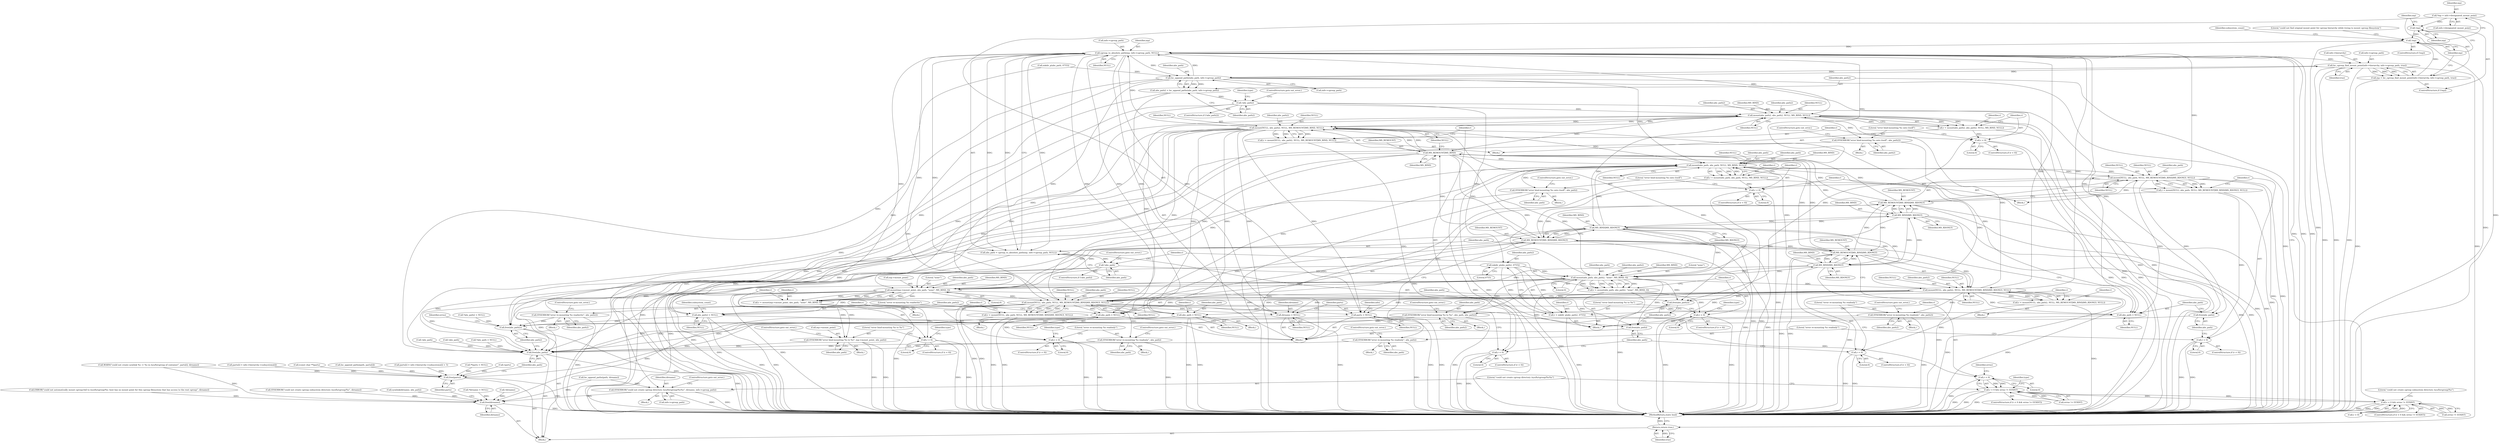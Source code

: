 digraph "0_lxc_592fd47a6245508b79fe6ac819fe6d3b2c1289be@pointer" {
"1000250" [label="(Call,*mp = info->designated_mount_point)"];
"1000256" [label="(Call,!mp)"];
"1000269" [label="(Call,!mp)"];
"1000590" [label="(Call,cgroup_to_absolute_path(mp, info->cgroup_path, NULL))"];
"1000260" [label="(Call,lxc_cgroup_find_mount_point(info->hierarchy, info->cgroup_path, true))"];
"1000258" [label="(Call,mp = lxc_cgroup_find_mount_point(info->hierarchy, info->cgroup_path, true))"];
"1000385" [label="(Call,lxc_append_paths(abs_path, info->cgroup_path))"];
"1000383" [label="(Call,abs_path2 = lxc_append_paths(abs_path, info->cgroup_path))"];
"1000391" [label="(Call,!abs_path2)"];
"1000479" [label="(Call,mount(abs_path2, abs_path2, NULL, MS_BIND, NULL))"];
"1000477" [label="(Call,r = mount(abs_path2, abs_path2, NULL, MS_BIND, NULL))"];
"1000486" [label="(Call,r < 0)"];
"1000490" [label="(Call,SYSERROR(\"error bind-mounting %s onto itself\", abs_path2))"];
"1000726" [label="(Call,free(abs_path2))"];
"1000496" [label="(Call,mount(NULL, abs_path2, NULL, MS_REMOUNT|MS_BIND, NULL))"];
"1000453" [label="(Call,mount(NULL, abs_path, NULL, MS_REMOUNT|MS_BIND|MS_RDONLY, NULL))"];
"1000451" [label="(Call,r = mount(NULL, abs_path, NULL, MS_REMOUNT|MS_BIND|MS_RDONLY, NULL))"];
"1000464" [label="(Call,r < 0)"];
"1000468" [label="(Call,SYSERROR(\"error re-mounting %s readonly\", abs_path))"];
"1000724" [label="(Call,free(abs_path))"];
"1000547" [label="(Call,mount(abs_path, abs_path, NULL, MS_BIND, NULL))"];
"1000545" [label="(Call,r = mount(abs_path, abs_path, NULL, MS_BIND, NULL))"];
"1000554" [label="(Call,r < 0)"];
"1000558" [label="(Call,SYSERROR(\"error bind-mounting %s onto itself\", abs_path))"];
"1000564" [label="(Call,mount(NULL, abs_path, NULL, MS_REMOUNT|MS_BIND|MS_RDONLY, NULL))"];
"1000562" [label="(Call,r = mount(NULL, abs_path, NULL, MS_REMOUNT|MS_BIND|MS_RDONLY, NULL))"];
"1000575" [label="(Call,r < 0)"];
"1000579" [label="(Call,SYSERROR(\"error re-mounting %s readonly\", abs_path))"];
"1000583" [label="(Call,free(abs_path))"];
"1000585" [label="(Call,abs_path = NULL)"];
"1000570" [label="(Call,MS_BIND|MS_RDONLY)"];
"1000459" [label="(Call,MS_BIND|MS_RDONLY)"];
"1000422" [label="(Call,mount(mp->mount_point, abs_path, \"none\", MS_BIND, 0))"];
"1000420" [label="(Call,r = mount(mp->mount_point, abs_path, \"none\", MS_BIND, 0))"];
"1000431" [label="(Call,r < 0)"];
"1000435" [label="(Call,SYSERROR(\"error bind-mounting %s to %s\", mp->mount_point, abs_path))"];
"1000602" [label="(Call,mount(abs_path, abs_path2, \"none\", MS_BIND, 0))"];
"1000600" [label="(Call,r = mount(abs_path, abs_path2, \"none\", MS_BIND, 0))"];
"1000609" [label="(Call,r < 0)"];
"1000613" [label="(Call,SYSERROR(\"error bind-mounting %s to %s\", abs_path, abs_path2))"];
"1000625" [label="(Call,mount(NULL, abs_path2, NULL, MS_REMOUNT|MS_BIND|MS_RDONLY, NULL))"];
"1000623" [label="(Call,r = mount(NULL, abs_path2, NULL, MS_REMOUNT|MS_BIND|MS_RDONLY, NULL))"];
"1000636" [label="(Call,r < 0)"];
"1000640" [label="(Call,SYSERROR(\"error re-mounting %s readonly\", abs_path2))"];
"1000646" [label="(Call,free(abs_path2))"];
"1000648" [label="(Call,abs_path = NULL)"];
"1000651" [label="(Call,abs_path2 = NULL)"];
"1000697" [label="(Call,abs_path = NULL)"];
"1000704" [label="(Call,dirname = NULL)"];
"1000720" [label="(Call,free(dirname))"];
"1000707" [label="(Call,parts = NULL)"];
"1000722" [label="(Call,free(parts))"];
"1000631" [label="(Call,MS_BIND|MS_RDONLY)"];
"1000629" [label="(Call,MS_REMOUNT|MS_BIND|MS_RDONLY)"];
"1000457" [label="(Call,MS_REMOUNT|MS_BIND|MS_RDONLY)"];
"1000500" [label="(Call,MS_REMOUNT|MS_BIND)"];
"1000568" [label="(Call,MS_REMOUNT|MS_BIND|MS_RDONLY)"];
"1000644" [label="(Call,free(abs_path))"];
"1000494" [label="(Call,r = mount(NULL, abs_path2, NULL, MS_REMOUNT|MS_BIND, NULL))"];
"1000505" [label="(Call,r < 0)"];
"1000509" [label="(Call,SYSERROR(\"error re-mounting %s readwrite\", abs_path2))"];
"1000517" [label="(Call,mkdir_p(abs_path2, 0755))"];
"1000515" [label="(Call,r = mkdir_p(abs_path2, 0755))"];
"1000522" [label="(Call,r < 0)"];
"1000521" [label="(Call,r < 0 && errno != EEXIST)"];
"1000371" [label="(Call,r < 0 && errno != EEXIST)"];
"1000529" [label="(Call,SYSERROR(\"could not create cgroup directory /sys/fs/cgroup/%s%s\", dirname, info->cgroup_path))"];
"1000712" [label="(Return,return true;)"];
"1000588" [label="(Call,abs_path = cgroup_to_absolute_path(mp, info->cgroup_path, NULL))"];
"1000597" [label="(Call,!abs_path)"];
"1000629" [label="(Call,MS_REMOUNT|MS_BIND|MS_RDONLY)"];
"1000645" [label="(Identifier,abs_path)"];
"1000568" [label="(Call,MS_REMOUNT|MS_BIND|MS_RDONLY)"];
"1000546" [label="(Identifier,r)"];
"1000387" [label="(Call,info->cgroup_path)"];
"1000257" [label="(Identifier,mp)"];
"1000255" [label="(ControlStructure,if (!mp))"];
"1000649" [label="(Identifier,abs_path)"];
"1000705" [label="(Identifier,dirname)"];
"1000246" [label="(Block,)"];
"1000539" [label="(Identifier,type)"];
"1000269" [label="(Call,!mp)"];
"1000697" [label="(Call,abs_path = NULL)"];
"1000499" [label="(Identifier,NULL)"];
"1000560" [label="(Identifier,abs_path)"];
"1000641" [label="(Literal,\"error re-mounting %s readonly\")"];
"1000595" [label="(Identifier,NULL)"];
"1000506" [label="(Identifier,r)"];
"1000495" [label="(Identifier,r)"];
"1000488" [label="(Literal,0)"];
"1000433" [label="(Literal,0)"];
"1000406" [label="(Block,)"];
"1000563" [label="(Identifier,r)"];
"1000436" [label="(Literal,\"error bind-mounting %s to %s\")"];
"1000515" [label="(Call,r = mkdir_p(abs_path2, 0755))"];
"1000484" [label="(Identifier,NULL)"];
"1000620" [label="(Identifier,type)"];
"1000603" [label="(Identifier,abs_path)"];
"1000386" [label="(Identifier,abs_path)"];
"1000549" [label="(Identifier,abs_path)"];
"1000353" [label="(Call,!dirname)"];
"1000709" [label="(Identifier,NULL)"];
"1000259" [label="(Identifier,mp)"];
"1000651" [label="(Call,abs_path2 = NULL)"];
"1000556" [label="(Literal,0)"];
"1000489" [label="(Block,)"];
"1000252" [label="(Call,info->designated_mount_point)"];
"1000596" [label="(ControlStructure,if (!abs_path))"];
"1000503" [label="(Identifier,NULL)"];
"1000652" [label="(Identifier,abs_path2)"];
"1000530" [label="(Literal,\"could not create cgroup directory /sys/fs/cgroup/%s%s\")"];
"1000371" [label="(Call,r < 0 && errno != EEXIST)"];
"1000462" [label="(Identifier,NULL)"];
"1000583" [label="(Call,free(abs_path))"];
"1000689" [label="(Call,WARN(\"could not create symlink %s -> %s in /sys/fs/cgroup of container\", parts[i], dirname))"];
"1000511" [label="(Identifier,abs_path2)"];
"1000258" [label="(Call,mp = lxc_cgroup_find_mount_point(info->hierarchy, info->cgroup_path, true))"];
"1000653" [label="(Identifier,NULL)"];
"1000267" [label="(Identifier,true)"];
"1000570" [label="(Call,MS_BIND|MS_RDONLY)"];
"1000367" [label="(Call,mkdir_p(abs_path, 0755))"];
"1000726" [label="(Call,free(abs_path2))"];
"1000576" [label="(Identifier,r)"];
"1000625" [label="(Call,mount(NULL, abs_path2, NULL, MS_REMOUNT|MS_BIND|MS_RDONLY, NULL))"];
"1000391" [label="(Call,!abs_path2)"];
"1000467" [label="(Block,)"];
"1000566" [label="(Identifier,abs_path)"];
"1000430" [label="(ControlStructure,if (r < 0))"];
"1000707" [label="(Call,parts = NULL)"];
"1000602" [label="(Call,mount(abs_path, abs_path2, \"none\", MS_BIND, 0))"];
"1000434" [label="(Block,)"];
"1000582" [label="(ControlStructure,goto out_error;)"];
"1000392" [label="(Identifier,abs_path2)"];
"1000465" [label="(Identifier,r)"];
"1000561" [label="(ControlStructure,goto out_error;)"];
"1000397" [label="(Identifier,type)"];
"1000264" [label="(Call,info->cgroup_path)"];
"1000456" [label="(Identifier,NULL)"];
"1000464" [label="(Call,r < 0)"];
"1000723" [label="(Identifier,parts)"];
"1000584" [label="(Identifier,abs_path)"];
"1000636" [label="(Call,r < 0)"];
"1000416" [label="(Call,ERROR(\"could not automatically mount cgroup-full to /sys/fs/cgroup/%s: host has no mount point for this cgroup filesystem that has access to the root cgroup\", dirname))"];
"1000571" [label="(Identifier,MS_BIND)"];
"1000632" [label="(Identifier,MS_BIND)"];
"1000512" [label="(ControlStructure,goto out_error;)"];
"1000384" [label="(Identifier,abs_path2)"];
"1000516" [label="(Identifier,r)"];
"1000526" [label="(Identifier,errno)"];
"1000440" [label="(Identifier,abs_path)"];
"1000562" [label="(Call,r = mount(NULL, abs_path, NULL, MS_REMOUNT|MS_BIND|MS_RDONLY, NULL))"];
"1000483" [label="(Identifier,MS_BIND)"];
"1000508" [label="(Block,)"];
"1000477" [label="(Call,r = mount(abs_path2, abs_path2, NULL, MS_BIND, NULL))"];
"1000628" [label="(Identifier,NULL)"];
"1000427" [label="(Literal,\"none\")"];
"1000614" [label="(Literal,\"error bind-mounting %s to %s\")"];
"1000522" [label="(Call,r < 0)"];
"1000616" [label="(Identifier,abs_path2)"];
"1000585" [label="(Call,abs_path = NULL)"];
"1000491" [label="(Literal,\"error bind-mounting %s onto itself\")"];
"1000706" [label="(Identifier,NULL)"];
"1000379" [label="(Call,SYSERROR(\"could not create cgroup subsystem directory /sys/fs/cgroup/%s\", dirname))"];
"1000494" [label="(Call,r = mount(NULL, abs_path2, NULL, MS_REMOUNT|MS_BIND, NULL))"];
"1000478" [label="(Identifier,r)"];
"1000452" [label="(Identifier,r)"];
"1000579" [label="(Call,SYSERROR(\"error re-mounting %s readonly\", abs_path))"];
"1000518" [label="(Identifier,abs_path2)"];
"1000493" [label="(ControlStructure,goto out_error;)"];
"1000380" [label="(Literal,\"could not create cgroup subsystem directory /sys/fs/cgroup/%s\")"];
"1000598" [label="(Identifier,abs_path)"];
"1000519" [label="(Literal,0755)"];
"1000485" [label="(ControlStructure,if (r < 0))"];
"1000597" [label="(Call,!abs_path)"];
"1000557" [label="(Block,)"];
"1000502" [label="(Identifier,MS_BIND)"];
"1000547" [label="(Call,mount(abs_path, abs_path, NULL, MS_BIND, NULL))"];
"1000520" [label="(ControlStructure,if (r < 0 && errno != EEXIST))"];
"1000650" [label="(Identifier,NULL)"];
"1000375" [label="(Call,errno != EEXIST)"];
"1000116" [label="(Block,)"];
"1000646" [label="(Call,free(abs_path2))"];
"1000729" [label="(Identifier,errno)"];
"1000624" [label="(Identifier,r)"];
"1000390" [label="(ControlStructure,if (!abs_path2))"];
"1000587" [label="(Identifier,NULL)"];
"1000552" [label="(Identifier,NULL)"];
"1000393" [label="(ControlStructure,goto out_error;)"];
"1000469" [label="(Literal,\"error re-mounting %s readonly\")"];
"1000455" [label="(Identifier,abs_path)"];
"1000588" [label="(Call,abs_path = cgroup_to_absolute_path(mp, info->cgroup_path, NULL))"];
"1000460" [label="(Identifier,MS_BIND)"];
"1000612" [label="(Block,)"];
"1000276" [label="(Identifier,subsystem_count)"];
"1000613" [label="(Call,SYSERROR(\"error bind-mounting %s to %s\", abs_path, abs_path2))"];
"1000545" [label="(Call,r = mount(abs_path, abs_path, NULL, MS_BIND, NULL))"];
"1000451" [label="(Call,r = mount(NULL, abs_path, NULL, MS_REMOUNT|MS_BIND|MS_RDONLY, NULL))"];
"1000699" [label="(Identifier,NULL)"];
"1000470" [label="(Identifier,abs_path)"];
"1000622" [label="(Block,)"];
"1000487" [label="(Identifier,r)"];
"1000573" [label="(Identifier,NULL)"];
"1000273" [label="(Literal,\"could not find original mount point for cgroup hierarchy while trying to mount cgroup filesystem\")"];
"1000479" [label="(Call,mount(abs_path2, abs_path2, NULL, MS_BIND, NULL))"];
"1000457" [label="(Call,MS_REMOUNT|MS_BIND|MS_RDONLY)"];
"1000589" [label="(Identifier,abs_path)"];
"1000599" [label="(ControlStructure,goto out_error;)"];
"1000555" [label="(Identifier,r)"];
"1000559" [label="(Literal,\"error bind-mounting %s onto itself\")"];
"1000480" [label="(Identifier,abs_path2)"];
"1000445" [label="(Identifier,type)"];
"1000623" [label="(Call,r = mount(NULL, abs_path2, NULL, MS_REMOUNT|MS_BIND|MS_RDONLY, NULL))"];
"1000501" [label="(Identifier,MS_REMOUNT)"];
"1000577" [label="(Literal,0)"];
"1000474" [label="(Identifier,type)"];
"1000600" [label="(Call,r = mount(abs_path, abs_path2, \"none\", MS_BIND, 0))"];
"1000466" [label="(Literal,0)"];
"1000617" [label="(ControlStructure,goto out_error;)"];
"1000431" [label="(Call,r < 0)"];
"1000548" [label="(Identifier,abs_path)"];
"1000435" [label="(Call,SYSERROR(\"error bind-mounting %s to %s\", mp->mount_point, abs_path))"];
"1000498" [label="(Identifier,abs_path2)"];
"1000604" [label="(Identifier,abs_path2)"];
"1000708" [label="(Identifier,parts)"];
"1000638" [label="(Literal,0)"];
"1000630" [label="(Identifier,MS_REMOUNT)"];
"1000733" [label="(MethodReturn,static bool)"];
"1000544" [label="(Block,)"];
"1000610" [label="(Identifier,r)"];
"1000500" [label="(Call,MS_REMOUNT|MS_BIND)"];
"1000553" [label="(ControlStructure,if (r < 0))"];
"1000426" [label="(Identifier,abs_path)"];
"1000668" [label="(Block,)"];
"1000458" [label="(Identifier,MS_REMOUNT)"];
"1000637" [label="(Identifier,r)"];
"1000441" [label="(ControlStructure,goto out_error;)"];
"1000591" [label="(Identifier,mp)"];
"1000639" [label="(Block,)"];
"1000574" [label="(ControlStructure,if (r < 0))"];
"1000640" [label="(Call,SYSERROR(\"error re-mounting %s readonly\", abs_path2))"];
"1000319" [label="(Call,parts[i] = info->hierarchy->subsystems[i] + 5)"];
"1000532" [label="(Call,info->cgroup_path)"];
"1000677" [label="(Call,!abs_path)"];
"1000507" [label="(Literal,0)"];
"1000529" [label="(Call,SYSERROR(\"could not create cgroup directory /sys/fs/cgroup/%s%s\", dirname, info->cgroup_path))"];
"1000609" [label="(Call,r < 0)"];
"1000138" [label="(Call,*abs_path = NULL)"];
"1000564" [label="(Call,mount(NULL, abs_path, NULL, MS_REMOUNT|MS_BIND|MS_RDONLY, NULL))"];
"1000514" [label="(Block,)"];
"1000606" [label="(Identifier,MS_BIND)"];
"1000429" [label="(Literal,0)"];
"1000130" [label="(Call,**parts = NULL)"];
"1000505" [label="(Call,r < 0)"];
"1000720" [label="(Call,free(dirname))"];
"1000712" [label="(Return,return true;)"];
"1000428" [label="(Identifier,MS_BIND)"];
"1000476" [label="(Block,)"];
"1000482" [label="(Identifier,NULL)"];
"1000725" [label="(Identifier,abs_path)"];
"1000421" [label="(Identifier,r)"];
"1000721" [label="(Identifier,dirname)"];
"1000572" [label="(Identifier,MS_RDONLY)"];
"1000250" [label="(Call,*mp = info->designated_mount_point)"];
"1000580" [label="(Literal,\"error re-mounting %s readonly\")"];
"1000704" [label="(Call,dirname = NULL)"];
"1000633" [label="(Identifier,MS_RDONLY)"];
"1000517" [label="(Call,mkdir_p(abs_path2, 0755))"];
"1000607" [label="(Literal,0)"];
"1000631" [label="(Call,MS_BIND|MS_RDONLY)"];
"1000601" [label="(Identifier,r)"];
"1000450" [label="(Block,)"];
"1000611" [label="(Literal,0)"];
"1000523" [label="(Identifier,r)"];
"1000667" [label="(Identifier,i)"];
"1000644" [label="(Call,free(abs_path))"];
"1000627" [label="(Identifier,abs_path2)"];
"1000535" [label="(ControlStructure,goto out_error;)"];
"1000294" [label="(Call,!parts)"];
"1000270" [label="(Identifier,mp)"];
"1000698" [label="(Identifier,abs_path)"];
"1000481" [label="(Identifier,abs_path2)"];
"1000586" [label="(Identifier,abs_path)"];
"1000492" [label="(Identifier,abs_path2)"];
"1000463" [label="(ControlStructure,if (r < 0))"];
"1000592" [label="(Call,info->cgroup_path)"];
"1000727" [label="(Identifier,abs_path2)"];
"1000722" [label="(Call,free(parts))"];
"1000525" [label="(Call,errno != EEXIST)"];
"1000558" [label="(Call,SYSERROR(\"error bind-mounting %s onto itself\", abs_path))"];
"1000642" [label="(Identifier,abs_path2)"];
"1000605" [label="(Literal,\"none\")"];
"1000504" [label="(ControlStructure,if (r < 0))"];
"1000713" [label="(Identifier,true)"];
"1000551" [label="(Identifier,MS_BIND)"];
"1000554" [label="(Call,r < 0)"];
"1000468" [label="(Call,SYSERROR(\"error re-mounting %s readonly\", abs_path))"];
"1000422" [label="(Call,mount(mp->mount_point, abs_path, \"none\", MS_BIND, 0))"];
"1000682" [label="(Call,symlink(dirname, abs_path))"];
"1000333" [label="(Call,parts[i] = info->hierarchy->subsystems[i])"];
"1000256" [label="(Call,!mp)"];
"1000565" [label="(Identifier,NULL)"];
"1000569" [label="(Identifier,MS_REMOUNT)"];
"1000372" [label="(Call,r < 0)"];
"1000471" [label="(ControlStructure,goto out_error;)"];
"1000578" [label="(Block,)"];
"1000437" [label="(Call,mp->mount_point)"];
"1000590" [label="(Call,cgroup_to_absolute_path(mp, info->cgroup_path, NULL))"];
"1000531" [label="(Identifier,dirname)"];
"1000383" [label="(Call,abs_path2 = lxc_append_paths(abs_path, info->cgroup_path))"];
"1000142" [label="(Call,*abs_path2 = NULL)"];
"1000370" [label="(ControlStructure,if (r < 0 && errno != EEXIST))"];
"1000615" [label="(Identifier,abs_path)"];
"1000656" [label="(Identifier,subsystem_count)"];
"1000261" [label="(Call,info->hierarchy)"];
"1000348" [label="(Call,(const char **)parts)"];
"1000509" [label="(Call,SYSERROR(\"error re-mounting %s readwrite\", abs_path2))"];
"1000454" [label="(Identifier,NULL)"];
"1000567" [label="(Identifier,NULL)"];
"1000608" [label="(ControlStructure,if (r < 0))"];
"1000575" [label="(Call,r < 0)"];
"1000251" [label="(Identifier,mp)"];
"1000134" [label="(Call,*dirname = NULL)"];
"1000242" [label="(Identifier,info)"];
"1000635" [label="(ControlStructure,if (r < 0))"];
"1000634" [label="(Identifier,NULL)"];
"1000432" [label="(Identifier,r)"];
"1000459" [label="(Call,MS_BIND|MS_RDONLY)"];
"1000496" [label="(Call,mount(NULL, abs_path2, NULL, MS_REMOUNT|MS_BIND, NULL))"];
"1000521" [label="(Call,r < 0 && errno != EEXIST)"];
"1000453" [label="(Call,mount(NULL, abs_path, NULL, MS_REMOUNT|MS_BIND|MS_RDONLY, NULL))"];
"1000362" [label="(Call,!abs_path)"];
"1000550" [label="(Identifier,NULL)"];
"1000486" [label="(Call,r < 0)"];
"1000420" [label="(Call,r = mount(mp->mount_point, abs_path, \"none\", MS_BIND, 0))"];
"1000497" [label="(Identifier,NULL)"];
"1000385" [label="(Call,lxc_append_paths(abs_path, info->cgroup_path))"];
"1000647" [label="(Identifier,abs_path2)"];
"1000268" [label="(ControlStructure,if (!mp))"];
"1000490" [label="(Call,SYSERROR(\"error bind-mounting %s onto itself\", abs_path2))"];
"1000643" [label="(ControlStructure,goto out_error;)"];
"1000524" [label="(Literal,0)"];
"1000358" [label="(Call,lxc_append_paths(path, dirname))"];
"1000581" [label="(Identifier,abs_path)"];
"1000260" [label="(Call,lxc_cgroup_find_mount_point(info->hierarchy, info->cgroup_path, true))"];
"1000648" [label="(Call,abs_path = NULL)"];
"1000671" [label="(Call,lxc_append_paths(path, parts[i]))"];
"1000423" [label="(Call,mp->mount_point)"];
"1000510" [label="(Literal,\"error re-mounting %s readwrite\")"];
"1000626" [label="(Identifier,NULL)"];
"1000461" [label="(Identifier,MS_RDONLY)"];
"1000724" [label="(Call,free(abs_path))"];
"1000528" [label="(Block,)"];
"1000250" -> "1000246"  [label="AST: "];
"1000250" -> "1000252"  [label="CFG: "];
"1000251" -> "1000250"  [label="AST: "];
"1000252" -> "1000250"  [label="AST: "];
"1000257" -> "1000250"  [label="CFG: "];
"1000250" -> "1000733"  [label="DDG: "];
"1000250" -> "1000256"  [label="DDG: "];
"1000256" -> "1000255"  [label="AST: "];
"1000256" -> "1000257"  [label="CFG: "];
"1000257" -> "1000256"  [label="AST: "];
"1000259" -> "1000256"  [label="CFG: "];
"1000270" -> "1000256"  [label="CFG: "];
"1000256" -> "1000269"  [label="DDG: "];
"1000269" -> "1000268"  [label="AST: "];
"1000269" -> "1000270"  [label="CFG: "];
"1000270" -> "1000269"  [label="AST: "];
"1000273" -> "1000269"  [label="CFG: "];
"1000276" -> "1000269"  [label="CFG: "];
"1000269" -> "1000733"  [label="DDG: "];
"1000269" -> "1000733"  [label="DDG: "];
"1000258" -> "1000269"  [label="DDG: "];
"1000269" -> "1000590"  [label="DDG: "];
"1000590" -> "1000588"  [label="AST: "];
"1000590" -> "1000595"  [label="CFG: "];
"1000591" -> "1000590"  [label="AST: "];
"1000592" -> "1000590"  [label="AST: "];
"1000595" -> "1000590"  [label="AST: "];
"1000588" -> "1000590"  [label="CFG: "];
"1000590" -> "1000733"  [label="DDG: "];
"1000590" -> "1000733"  [label="DDG: "];
"1000590" -> "1000733"  [label="DDG: "];
"1000590" -> "1000260"  [label="DDG: "];
"1000590" -> "1000385"  [label="DDG: "];
"1000590" -> "1000453"  [label="DDG: "];
"1000590" -> "1000479"  [label="DDG: "];
"1000590" -> "1000547"  [label="DDG: "];
"1000590" -> "1000585"  [label="DDG: "];
"1000590" -> "1000588"  [label="DDG: "];
"1000590" -> "1000588"  [label="DDG: "];
"1000590" -> "1000588"  [label="DDG: "];
"1000385" -> "1000590"  [label="DDG: "];
"1000564" -> "1000590"  [label="DDG: "];
"1000496" -> "1000590"  [label="DDG: "];
"1000453" -> "1000590"  [label="DDG: "];
"1000625" -> "1000590"  [label="DDG: "];
"1000590" -> "1000625"  [label="DDG: "];
"1000590" -> "1000648"  [label="DDG: "];
"1000590" -> "1000651"  [label="DDG: "];
"1000590" -> "1000697"  [label="DDG: "];
"1000590" -> "1000704"  [label="DDG: "];
"1000590" -> "1000707"  [label="DDG: "];
"1000260" -> "1000258"  [label="AST: "];
"1000260" -> "1000267"  [label="CFG: "];
"1000261" -> "1000260"  [label="AST: "];
"1000264" -> "1000260"  [label="AST: "];
"1000267" -> "1000260"  [label="AST: "];
"1000258" -> "1000260"  [label="CFG: "];
"1000260" -> "1000733"  [label="DDG: "];
"1000260" -> "1000733"  [label="DDG: "];
"1000260" -> "1000733"  [label="DDG: "];
"1000260" -> "1000258"  [label="DDG: "];
"1000260" -> "1000258"  [label="DDG: "];
"1000260" -> "1000258"  [label="DDG: "];
"1000385" -> "1000260"  [label="DDG: "];
"1000260" -> "1000385"  [label="DDG: "];
"1000260" -> "1000712"  [label="DDG: "];
"1000258" -> "1000255"  [label="AST: "];
"1000259" -> "1000258"  [label="AST: "];
"1000270" -> "1000258"  [label="CFG: "];
"1000258" -> "1000733"  [label="DDG: "];
"1000385" -> "1000383"  [label="AST: "];
"1000385" -> "1000387"  [label="CFG: "];
"1000386" -> "1000385"  [label="AST: "];
"1000387" -> "1000385"  [label="AST: "];
"1000383" -> "1000385"  [label="CFG: "];
"1000385" -> "1000733"  [label="DDG: "];
"1000385" -> "1000383"  [label="DDG: "];
"1000385" -> "1000383"  [label="DDG: "];
"1000367" -> "1000385"  [label="DDG: "];
"1000385" -> "1000422"  [label="DDG: "];
"1000385" -> "1000529"  [label="DDG: "];
"1000385" -> "1000547"  [label="DDG: "];
"1000385" -> "1000583"  [label="DDG: "];
"1000385" -> "1000724"  [label="DDG: "];
"1000383" -> "1000246"  [label="AST: "];
"1000384" -> "1000383"  [label="AST: "];
"1000392" -> "1000383"  [label="CFG: "];
"1000383" -> "1000733"  [label="DDG: "];
"1000383" -> "1000391"  [label="DDG: "];
"1000391" -> "1000390"  [label="AST: "];
"1000391" -> "1000392"  [label="CFG: "];
"1000392" -> "1000391"  [label="AST: "];
"1000393" -> "1000391"  [label="CFG: "];
"1000397" -> "1000391"  [label="CFG: "];
"1000391" -> "1000733"  [label="DDG: "];
"1000391" -> "1000479"  [label="DDG: "];
"1000391" -> "1000517"  [label="DDG: "];
"1000391" -> "1000646"  [label="DDG: "];
"1000391" -> "1000726"  [label="DDG: "];
"1000479" -> "1000477"  [label="AST: "];
"1000479" -> "1000484"  [label="CFG: "];
"1000480" -> "1000479"  [label="AST: "];
"1000481" -> "1000479"  [label="AST: "];
"1000482" -> "1000479"  [label="AST: "];
"1000483" -> "1000479"  [label="AST: "];
"1000484" -> "1000479"  [label="AST: "];
"1000477" -> "1000479"  [label="CFG: "];
"1000479" -> "1000733"  [label="DDG: "];
"1000479" -> "1000733"  [label="DDG: "];
"1000479" -> "1000477"  [label="DDG: "];
"1000479" -> "1000477"  [label="DDG: "];
"1000479" -> "1000477"  [label="DDG: "];
"1000453" -> "1000479"  [label="DDG: "];
"1000496" -> "1000479"  [label="DDG: "];
"1000625" -> "1000479"  [label="DDG: "];
"1000422" -> "1000479"  [label="DDG: "];
"1000459" -> "1000479"  [label="DDG: "];
"1000479" -> "1000490"  [label="DDG: "];
"1000479" -> "1000496"  [label="DDG: "];
"1000479" -> "1000496"  [label="DDG: "];
"1000479" -> "1000500"  [label="DDG: "];
"1000477" -> "1000476"  [label="AST: "];
"1000478" -> "1000477"  [label="AST: "];
"1000487" -> "1000477"  [label="CFG: "];
"1000477" -> "1000733"  [label="DDG: "];
"1000477" -> "1000486"  [label="DDG: "];
"1000486" -> "1000485"  [label="AST: "];
"1000486" -> "1000488"  [label="CFG: "];
"1000487" -> "1000486"  [label="AST: "];
"1000488" -> "1000486"  [label="AST: "];
"1000491" -> "1000486"  [label="CFG: "];
"1000495" -> "1000486"  [label="CFG: "];
"1000486" -> "1000733"  [label="DDG: "];
"1000486" -> "1000733"  [label="DDG: "];
"1000490" -> "1000489"  [label="AST: "];
"1000490" -> "1000492"  [label="CFG: "];
"1000491" -> "1000490"  [label="AST: "];
"1000492" -> "1000490"  [label="AST: "];
"1000493" -> "1000490"  [label="CFG: "];
"1000490" -> "1000733"  [label="DDG: "];
"1000490" -> "1000726"  [label="DDG: "];
"1000726" -> "1000116"  [label="AST: "];
"1000726" -> "1000727"  [label="CFG: "];
"1000727" -> "1000726"  [label="AST: "];
"1000729" -> "1000726"  [label="CFG: "];
"1000726" -> "1000733"  [label="DDG: "];
"1000651" -> "1000726"  [label="DDG: "];
"1000517" -> "1000726"  [label="DDG: "];
"1000142" -> "1000726"  [label="DDG: "];
"1000640" -> "1000726"  [label="DDG: "];
"1000613" -> "1000726"  [label="DDG: "];
"1000509" -> "1000726"  [label="DDG: "];
"1000496" -> "1000494"  [label="AST: "];
"1000496" -> "1000503"  [label="CFG: "];
"1000497" -> "1000496"  [label="AST: "];
"1000498" -> "1000496"  [label="AST: "];
"1000499" -> "1000496"  [label="AST: "];
"1000500" -> "1000496"  [label="AST: "];
"1000503" -> "1000496"  [label="AST: "];
"1000494" -> "1000496"  [label="CFG: "];
"1000496" -> "1000733"  [label="DDG: "];
"1000496" -> "1000733"  [label="DDG: "];
"1000496" -> "1000453"  [label="DDG: "];
"1000496" -> "1000494"  [label="DDG: "];
"1000496" -> "1000494"  [label="DDG: "];
"1000496" -> "1000494"  [label="DDG: "];
"1000500" -> "1000496"  [label="DDG: "];
"1000500" -> "1000496"  [label="DDG: "];
"1000496" -> "1000509"  [label="DDG: "];
"1000496" -> "1000547"  [label="DDG: "];
"1000496" -> "1000585"  [label="DDG: "];
"1000496" -> "1000646"  [label="DDG: "];
"1000496" -> "1000648"  [label="DDG: "];
"1000496" -> "1000651"  [label="DDG: "];
"1000496" -> "1000697"  [label="DDG: "];
"1000496" -> "1000704"  [label="DDG: "];
"1000496" -> "1000707"  [label="DDG: "];
"1000453" -> "1000451"  [label="AST: "];
"1000453" -> "1000462"  [label="CFG: "];
"1000454" -> "1000453"  [label="AST: "];
"1000455" -> "1000453"  [label="AST: "];
"1000456" -> "1000453"  [label="AST: "];
"1000457" -> "1000453"  [label="AST: "];
"1000462" -> "1000453"  [label="AST: "];
"1000451" -> "1000453"  [label="CFG: "];
"1000453" -> "1000733"  [label="DDG: "];
"1000453" -> "1000733"  [label="DDG: "];
"1000453" -> "1000451"  [label="DDG: "];
"1000453" -> "1000451"  [label="DDG: "];
"1000453" -> "1000451"  [label="DDG: "];
"1000625" -> "1000453"  [label="DDG: "];
"1000422" -> "1000453"  [label="DDG: "];
"1000457" -> "1000453"  [label="DDG: "];
"1000457" -> "1000453"  [label="DDG: "];
"1000453" -> "1000468"  [label="DDG: "];
"1000453" -> "1000547"  [label="DDG: "];
"1000453" -> "1000585"  [label="DDG: "];
"1000453" -> "1000644"  [label="DDG: "];
"1000453" -> "1000648"  [label="DDG: "];
"1000453" -> "1000651"  [label="DDG: "];
"1000453" -> "1000697"  [label="DDG: "];
"1000453" -> "1000704"  [label="DDG: "];
"1000453" -> "1000707"  [label="DDG: "];
"1000453" -> "1000724"  [label="DDG: "];
"1000451" -> "1000450"  [label="AST: "];
"1000452" -> "1000451"  [label="AST: "];
"1000465" -> "1000451"  [label="CFG: "];
"1000451" -> "1000733"  [label="DDG: "];
"1000451" -> "1000464"  [label="DDG: "];
"1000464" -> "1000463"  [label="AST: "];
"1000464" -> "1000466"  [label="CFG: "];
"1000465" -> "1000464"  [label="AST: "];
"1000466" -> "1000464"  [label="AST: "];
"1000469" -> "1000464"  [label="CFG: "];
"1000474" -> "1000464"  [label="CFG: "];
"1000464" -> "1000733"  [label="DDG: "];
"1000464" -> "1000733"  [label="DDG: "];
"1000468" -> "1000467"  [label="AST: "];
"1000468" -> "1000470"  [label="CFG: "];
"1000469" -> "1000468"  [label="AST: "];
"1000470" -> "1000468"  [label="AST: "];
"1000471" -> "1000468"  [label="CFG: "];
"1000468" -> "1000733"  [label="DDG: "];
"1000468" -> "1000724"  [label="DDG: "];
"1000724" -> "1000116"  [label="AST: "];
"1000724" -> "1000725"  [label="CFG: "];
"1000725" -> "1000724"  [label="AST: "];
"1000727" -> "1000724"  [label="CFG: "];
"1000724" -> "1000733"  [label="DDG: "];
"1000597" -> "1000724"  [label="DDG: "];
"1000435" -> "1000724"  [label="DDG: "];
"1000138" -> "1000724"  [label="DDG: "];
"1000367" -> "1000724"  [label="DDG: "];
"1000422" -> "1000724"  [label="DDG: "];
"1000613" -> "1000724"  [label="DDG: "];
"1000579" -> "1000724"  [label="DDG: "];
"1000648" -> "1000724"  [label="DDG: "];
"1000602" -> "1000724"  [label="DDG: "];
"1000697" -> "1000724"  [label="DDG: "];
"1000362" -> "1000724"  [label="DDG: "];
"1000558" -> "1000724"  [label="DDG: "];
"1000677" -> "1000724"  [label="DDG: "];
"1000547" -> "1000545"  [label="AST: "];
"1000547" -> "1000552"  [label="CFG: "];
"1000548" -> "1000547"  [label="AST: "];
"1000549" -> "1000547"  [label="AST: "];
"1000550" -> "1000547"  [label="AST: "];
"1000551" -> "1000547"  [label="AST: "];
"1000552" -> "1000547"  [label="AST: "];
"1000545" -> "1000547"  [label="CFG: "];
"1000547" -> "1000733"  [label="DDG: "];
"1000547" -> "1000733"  [label="DDG: "];
"1000547" -> "1000545"  [label="DDG: "];
"1000547" -> "1000545"  [label="DDG: "];
"1000547" -> "1000545"  [label="DDG: "];
"1000625" -> "1000547"  [label="DDG: "];
"1000422" -> "1000547"  [label="DDG: "];
"1000459" -> "1000547"  [label="DDG: "];
"1000631" -> "1000547"  [label="DDG: "];
"1000500" -> "1000547"  [label="DDG: "];
"1000602" -> "1000547"  [label="DDG: "];
"1000547" -> "1000558"  [label="DDG: "];
"1000547" -> "1000564"  [label="DDG: "];
"1000547" -> "1000564"  [label="DDG: "];
"1000547" -> "1000570"  [label="DDG: "];
"1000545" -> "1000544"  [label="AST: "];
"1000546" -> "1000545"  [label="AST: "];
"1000555" -> "1000545"  [label="CFG: "];
"1000545" -> "1000733"  [label="DDG: "];
"1000545" -> "1000554"  [label="DDG: "];
"1000554" -> "1000553"  [label="AST: "];
"1000554" -> "1000556"  [label="CFG: "];
"1000555" -> "1000554"  [label="AST: "];
"1000556" -> "1000554"  [label="AST: "];
"1000559" -> "1000554"  [label="CFG: "];
"1000563" -> "1000554"  [label="CFG: "];
"1000554" -> "1000733"  [label="DDG: "];
"1000554" -> "1000733"  [label="DDG: "];
"1000558" -> "1000557"  [label="AST: "];
"1000558" -> "1000560"  [label="CFG: "];
"1000559" -> "1000558"  [label="AST: "];
"1000560" -> "1000558"  [label="AST: "];
"1000561" -> "1000558"  [label="CFG: "];
"1000558" -> "1000733"  [label="DDG: "];
"1000564" -> "1000562"  [label="AST: "];
"1000564" -> "1000573"  [label="CFG: "];
"1000565" -> "1000564"  [label="AST: "];
"1000566" -> "1000564"  [label="AST: "];
"1000567" -> "1000564"  [label="AST: "];
"1000568" -> "1000564"  [label="AST: "];
"1000573" -> "1000564"  [label="AST: "];
"1000562" -> "1000564"  [label="CFG: "];
"1000564" -> "1000733"  [label="DDG: "];
"1000564" -> "1000733"  [label="DDG: "];
"1000564" -> "1000562"  [label="DDG: "];
"1000564" -> "1000562"  [label="DDG: "];
"1000564" -> "1000562"  [label="DDG: "];
"1000568" -> "1000564"  [label="DDG: "];
"1000568" -> "1000564"  [label="DDG: "];
"1000564" -> "1000579"  [label="DDG: "];
"1000564" -> "1000583"  [label="DDG: "];
"1000564" -> "1000585"  [label="DDG: "];
"1000562" -> "1000544"  [label="AST: "];
"1000563" -> "1000562"  [label="AST: "];
"1000576" -> "1000562"  [label="CFG: "];
"1000562" -> "1000733"  [label="DDG: "];
"1000562" -> "1000575"  [label="DDG: "];
"1000575" -> "1000574"  [label="AST: "];
"1000575" -> "1000577"  [label="CFG: "];
"1000576" -> "1000575"  [label="AST: "];
"1000577" -> "1000575"  [label="AST: "];
"1000580" -> "1000575"  [label="CFG: "];
"1000584" -> "1000575"  [label="CFG: "];
"1000575" -> "1000733"  [label="DDG: "];
"1000575" -> "1000733"  [label="DDG: "];
"1000579" -> "1000578"  [label="AST: "];
"1000579" -> "1000581"  [label="CFG: "];
"1000580" -> "1000579"  [label="AST: "];
"1000581" -> "1000579"  [label="AST: "];
"1000582" -> "1000579"  [label="CFG: "];
"1000579" -> "1000733"  [label="DDG: "];
"1000583" -> "1000514"  [label="AST: "];
"1000583" -> "1000584"  [label="CFG: "];
"1000584" -> "1000583"  [label="AST: "];
"1000586" -> "1000583"  [label="CFG: "];
"1000585" -> "1000514"  [label="AST: "];
"1000585" -> "1000587"  [label="CFG: "];
"1000586" -> "1000585"  [label="AST: "];
"1000587" -> "1000585"  [label="AST: "];
"1000589" -> "1000585"  [label="CFG: "];
"1000625" -> "1000585"  [label="DDG: "];
"1000570" -> "1000568"  [label="AST: "];
"1000570" -> "1000572"  [label="CFG: "];
"1000571" -> "1000570"  [label="AST: "];
"1000572" -> "1000570"  [label="AST: "];
"1000568" -> "1000570"  [label="CFG: "];
"1000570" -> "1000733"  [label="DDG: "];
"1000570" -> "1000733"  [label="DDG: "];
"1000570" -> "1000459"  [label="DDG: "];
"1000570" -> "1000568"  [label="DDG: "];
"1000570" -> "1000568"  [label="DDG: "];
"1000459" -> "1000570"  [label="DDG: "];
"1000631" -> "1000570"  [label="DDG: "];
"1000570" -> "1000602"  [label="DDG: "];
"1000570" -> "1000631"  [label="DDG: "];
"1000459" -> "1000457"  [label="AST: "];
"1000459" -> "1000461"  [label="CFG: "];
"1000460" -> "1000459"  [label="AST: "];
"1000461" -> "1000459"  [label="AST: "];
"1000457" -> "1000459"  [label="CFG: "];
"1000459" -> "1000733"  [label="DDG: "];
"1000459" -> "1000733"  [label="DDG: "];
"1000459" -> "1000422"  [label="DDG: "];
"1000459" -> "1000457"  [label="DDG: "];
"1000459" -> "1000457"  [label="DDG: "];
"1000422" -> "1000459"  [label="DDG: "];
"1000631" -> "1000459"  [label="DDG: "];
"1000459" -> "1000602"  [label="DDG: "];
"1000459" -> "1000631"  [label="DDG: "];
"1000422" -> "1000420"  [label="AST: "];
"1000422" -> "1000429"  [label="CFG: "];
"1000423" -> "1000422"  [label="AST: "];
"1000426" -> "1000422"  [label="AST: "];
"1000427" -> "1000422"  [label="AST: "];
"1000428" -> "1000422"  [label="AST: "];
"1000429" -> "1000422"  [label="AST: "];
"1000420" -> "1000422"  [label="CFG: "];
"1000422" -> "1000733"  [label="DDG: "];
"1000422" -> "1000733"  [label="DDG: "];
"1000422" -> "1000420"  [label="DDG: "];
"1000422" -> "1000420"  [label="DDG: "];
"1000422" -> "1000420"  [label="DDG: "];
"1000422" -> "1000420"  [label="DDG: "];
"1000422" -> "1000420"  [label="DDG: "];
"1000631" -> "1000422"  [label="DDG: "];
"1000500" -> "1000422"  [label="DDG: "];
"1000602" -> "1000422"  [label="DDG: "];
"1000422" -> "1000435"  [label="DDG: "];
"1000422" -> "1000435"  [label="DDG: "];
"1000422" -> "1000602"  [label="DDG: "];
"1000422" -> "1000644"  [label="DDG: "];
"1000420" -> "1000406"  [label="AST: "];
"1000421" -> "1000420"  [label="AST: "];
"1000432" -> "1000420"  [label="CFG: "];
"1000420" -> "1000733"  [label="DDG: "];
"1000420" -> "1000431"  [label="DDG: "];
"1000431" -> "1000430"  [label="AST: "];
"1000431" -> "1000433"  [label="CFG: "];
"1000432" -> "1000431"  [label="AST: "];
"1000433" -> "1000431"  [label="AST: "];
"1000436" -> "1000431"  [label="CFG: "];
"1000445" -> "1000431"  [label="CFG: "];
"1000431" -> "1000733"  [label="DDG: "];
"1000431" -> "1000733"  [label="DDG: "];
"1000435" -> "1000434"  [label="AST: "];
"1000435" -> "1000440"  [label="CFG: "];
"1000436" -> "1000435"  [label="AST: "];
"1000437" -> "1000435"  [label="AST: "];
"1000440" -> "1000435"  [label="AST: "];
"1000441" -> "1000435"  [label="CFG: "];
"1000435" -> "1000733"  [label="DDG: "];
"1000435" -> "1000733"  [label="DDG: "];
"1000602" -> "1000600"  [label="AST: "];
"1000602" -> "1000607"  [label="CFG: "];
"1000603" -> "1000602"  [label="AST: "];
"1000604" -> "1000602"  [label="AST: "];
"1000605" -> "1000602"  [label="AST: "];
"1000606" -> "1000602"  [label="AST: "];
"1000607" -> "1000602"  [label="AST: "];
"1000600" -> "1000602"  [label="CFG: "];
"1000602" -> "1000733"  [label="DDG: "];
"1000602" -> "1000600"  [label="DDG: "];
"1000602" -> "1000600"  [label="DDG: "];
"1000602" -> "1000600"  [label="DDG: "];
"1000602" -> "1000600"  [label="DDG: "];
"1000602" -> "1000600"  [label="DDG: "];
"1000597" -> "1000602"  [label="DDG: "];
"1000517" -> "1000602"  [label="DDG: "];
"1000631" -> "1000602"  [label="DDG: "];
"1000500" -> "1000602"  [label="DDG: "];
"1000602" -> "1000613"  [label="DDG: "];
"1000602" -> "1000613"  [label="DDG: "];
"1000602" -> "1000625"  [label="DDG: "];
"1000602" -> "1000631"  [label="DDG: "];
"1000602" -> "1000644"  [label="DDG: "];
"1000602" -> "1000646"  [label="DDG: "];
"1000600" -> "1000514"  [label="AST: "];
"1000601" -> "1000600"  [label="AST: "];
"1000610" -> "1000600"  [label="CFG: "];
"1000600" -> "1000733"  [label="DDG: "];
"1000600" -> "1000609"  [label="DDG: "];
"1000609" -> "1000608"  [label="AST: "];
"1000609" -> "1000611"  [label="CFG: "];
"1000610" -> "1000609"  [label="AST: "];
"1000611" -> "1000609"  [label="AST: "];
"1000614" -> "1000609"  [label="CFG: "];
"1000620" -> "1000609"  [label="CFG: "];
"1000609" -> "1000733"  [label="DDG: "];
"1000609" -> "1000733"  [label="DDG: "];
"1000613" -> "1000612"  [label="AST: "];
"1000613" -> "1000616"  [label="CFG: "];
"1000614" -> "1000613"  [label="AST: "];
"1000615" -> "1000613"  [label="AST: "];
"1000616" -> "1000613"  [label="AST: "];
"1000617" -> "1000613"  [label="CFG: "];
"1000613" -> "1000733"  [label="DDG: "];
"1000625" -> "1000623"  [label="AST: "];
"1000625" -> "1000634"  [label="CFG: "];
"1000626" -> "1000625"  [label="AST: "];
"1000627" -> "1000625"  [label="AST: "];
"1000628" -> "1000625"  [label="AST: "];
"1000629" -> "1000625"  [label="AST: "];
"1000634" -> "1000625"  [label="AST: "];
"1000623" -> "1000625"  [label="CFG: "];
"1000625" -> "1000733"  [label="DDG: "];
"1000625" -> "1000733"  [label="DDG: "];
"1000625" -> "1000623"  [label="DDG: "];
"1000625" -> "1000623"  [label="DDG: "];
"1000625" -> "1000623"  [label="DDG: "];
"1000629" -> "1000625"  [label="DDG: "];
"1000629" -> "1000625"  [label="DDG: "];
"1000625" -> "1000640"  [label="DDG: "];
"1000625" -> "1000646"  [label="DDG: "];
"1000625" -> "1000648"  [label="DDG: "];
"1000625" -> "1000651"  [label="DDG: "];
"1000625" -> "1000697"  [label="DDG: "];
"1000625" -> "1000704"  [label="DDG: "];
"1000625" -> "1000707"  [label="DDG: "];
"1000623" -> "1000622"  [label="AST: "];
"1000624" -> "1000623"  [label="AST: "];
"1000637" -> "1000623"  [label="CFG: "];
"1000623" -> "1000733"  [label="DDG: "];
"1000623" -> "1000636"  [label="DDG: "];
"1000636" -> "1000635"  [label="AST: "];
"1000636" -> "1000638"  [label="CFG: "];
"1000637" -> "1000636"  [label="AST: "];
"1000638" -> "1000636"  [label="AST: "];
"1000641" -> "1000636"  [label="CFG: "];
"1000645" -> "1000636"  [label="CFG: "];
"1000636" -> "1000733"  [label="DDG: "];
"1000636" -> "1000733"  [label="DDG: "];
"1000640" -> "1000639"  [label="AST: "];
"1000640" -> "1000642"  [label="CFG: "];
"1000641" -> "1000640"  [label="AST: "];
"1000642" -> "1000640"  [label="AST: "];
"1000643" -> "1000640"  [label="CFG: "];
"1000640" -> "1000733"  [label="DDG: "];
"1000646" -> "1000246"  [label="AST: "];
"1000646" -> "1000647"  [label="CFG: "];
"1000647" -> "1000646"  [label="AST: "];
"1000649" -> "1000646"  [label="CFG: "];
"1000648" -> "1000246"  [label="AST: "];
"1000648" -> "1000650"  [label="CFG: "];
"1000649" -> "1000648"  [label="AST: "];
"1000650" -> "1000648"  [label="AST: "];
"1000652" -> "1000648"  [label="CFG: "];
"1000648" -> "1000733"  [label="DDG: "];
"1000651" -> "1000246"  [label="AST: "];
"1000651" -> "1000653"  [label="CFG: "];
"1000652" -> "1000651"  [label="AST: "];
"1000653" -> "1000651"  [label="AST: "];
"1000656" -> "1000651"  [label="CFG: "];
"1000651" -> "1000733"  [label="DDG: "];
"1000651" -> "1000733"  [label="DDG: "];
"1000697" -> "1000668"  [label="AST: "];
"1000697" -> "1000699"  [label="CFG: "];
"1000698" -> "1000697"  [label="AST: "];
"1000699" -> "1000697"  [label="AST: "];
"1000667" -> "1000697"  [label="CFG: "];
"1000697" -> "1000733"  [label="DDG: "];
"1000697" -> "1000733"  [label="DDG: "];
"1000704" -> "1000246"  [label="AST: "];
"1000704" -> "1000706"  [label="CFG: "];
"1000705" -> "1000704"  [label="AST: "];
"1000706" -> "1000704"  [label="AST: "];
"1000708" -> "1000704"  [label="CFG: "];
"1000704" -> "1000733"  [label="DDG: "];
"1000704" -> "1000720"  [label="DDG: "];
"1000720" -> "1000116"  [label="AST: "];
"1000720" -> "1000721"  [label="CFG: "];
"1000721" -> "1000720"  [label="AST: "];
"1000723" -> "1000720"  [label="CFG: "];
"1000720" -> "1000733"  [label="DDG: "];
"1000682" -> "1000720"  [label="DDG: "];
"1000529" -> "1000720"  [label="DDG: "];
"1000416" -> "1000720"  [label="DDG: "];
"1000134" -> "1000720"  [label="DDG: "];
"1000353" -> "1000720"  [label="DDG: "];
"1000379" -> "1000720"  [label="DDG: "];
"1000689" -> "1000720"  [label="DDG: "];
"1000358" -> "1000720"  [label="DDG: "];
"1000707" -> "1000246"  [label="AST: "];
"1000707" -> "1000709"  [label="CFG: "];
"1000708" -> "1000707"  [label="AST: "];
"1000709" -> "1000707"  [label="AST: "];
"1000242" -> "1000707"  [label="CFG: "];
"1000707" -> "1000733"  [label="DDG: "];
"1000707" -> "1000733"  [label="DDG: "];
"1000707" -> "1000722"  [label="DDG: "];
"1000722" -> "1000116"  [label="AST: "];
"1000722" -> "1000723"  [label="CFG: "];
"1000723" -> "1000722"  [label="AST: "];
"1000725" -> "1000722"  [label="CFG: "];
"1000722" -> "1000733"  [label="DDG: "];
"1000333" -> "1000722"  [label="DDG: "];
"1000348" -> "1000722"  [label="DDG: "];
"1000294" -> "1000722"  [label="DDG: "];
"1000319" -> "1000722"  [label="DDG: "];
"1000671" -> "1000722"  [label="DDG: "];
"1000130" -> "1000722"  [label="DDG: "];
"1000689" -> "1000722"  [label="DDG: "];
"1000631" -> "1000629"  [label="AST: "];
"1000631" -> "1000633"  [label="CFG: "];
"1000632" -> "1000631"  [label="AST: "];
"1000633" -> "1000631"  [label="AST: "];
"1000629" -> "1000631"  [label="CFG: "];
"1000631" -> "1000733"  [label="DDG: "];
"1000631" -> "1000733"  [label="DDG: "];
"1000631" -> "1000629"  [label="DDG: "];
"1000631" -> "1000629"  [label="DDG: "];
"1000630" -> "1000629"  [label="AST: "];
"1000634" -> "1000629"  [label="CFG: "];
"1000629" -> "1000733"  [label="DDG: "];
"1000629" -> "1000733"  [label="DDG: "];
"1000629" -> "1000457"  [label="DDG: "];
"1000629" -> "1000500"  [label="DDG: "];
"1000629" -> "1000568"  [label="DDG: "];
"1000568" -> "1000629"  [label="DDG: "];
"1000500" -> "1000629"  [label="DDG: "];
"1000457" -> "1000629"  [label="DDG: "];
"1000458" -> "1000457"  [label="AST: "];
"1000462" -> "1000457"  [label="CFG: "];
"1000457" -> "1000733"  [label="DDG: "];
"1000457" -> "1000733"  [label="DDG: "];
"1000568" -> "1000457"  [label="DDG: "];
"1000500" -> "1000457"  [label="DDG: "];
"1000457" -> "1000500"  [label="DDG: "];
"1000457" -> "1000568"  [label="DDG: "];
"1000500" -> "1000502"  [label="CFG: "];
"1000501" -> "1000500"  [label="AST: "];
"1000502" -> "1000500"  [label="AST: "];
"1000503" -> "1000500"  [label="CFG: "];
"1000500" -> "1000733"  [label="DDG: "];
"1000500" -> "1000733"  [label="DDG: "];
"1000568" -> "1000500"  [label="DDG: "];
"1000500" -> "1000568"  [label="DDG: "];
"1000569" -> "1000568"  [label="AST: "];
"1000573" -> "1000568"  [label="CFG: "];
"1000568" -> "1000733"  [label="DDG: "];
"1000568" -> "1000733"  [label="DDG: "];
"1000644" -> "1000246"  [label="AST: "];
"1000644" -> "1000645"  [label="CFG: "];
"1000645" -> "1000644"  [label="AST: "];
"1000647" -> "1000644"  [label="CFG: "];
"1000494" -> "1000476"  [label="AST: "];
"1000495" -> "1000494"  [label="AST: "];
"1000506" -> "1000494"  [label="CFG: "];
"1000494" -> "1000733"  [label="DDG: "];
"1000494" -> "1000505"  [label="DDG: "];
"1000505" -> "1000504"  [label="AST: "];
"1000505" -> "1000507"  [label="CFG: "];
"1000506" -> "1000505"  [label="AST: "];
"1000507" -> "1000505"  [label="AST: "];
"1000510" -> "1000505"  [label="CFG: "];
"1000645" -> "1000505"  [label="CFG: "];
"1000505" -> "1000733"  [label="DDG: "];
"1000505" -> "1000733"  [label="DDG: "];
"1000509" -> "1000508"  [label="AST: "];
"1000509" -> "1000511"  [label="CFG: "];
"1000510" -> "1000509"  [label="AST: "];
"1000511" -> "1000509"  [label="AST: "];
"1000512" -> "1000509"  [label="CFG: "];
"1000509" -> "1000733"  [label="DDG: "];
"1000517" -> "1000515"  [label="AST: "];
"1000517" -> "1000519"  [label="CFG: "];
"1000518" -> "1000517"  [label="AST: "];
"1000519" -> "1000517"  [label="AST: "];
"1000515" -> "1000517"  [label="CFG: "];
"1000517" -> "1000515"  [label="DDG: "];
"1000517" -> "1000515"  [label="DDG: "];
"1000515" -> "1000514"  [label="AST: "];
"1000516" -> "1000515"  [label="AST: "];
"1000523" -> "1000515"  [label="CFG: "];
"1000515" -> "1000733"  [label="DDG: "];
"1000515" -> "1000522"  [label="DDG: "];
"1000522" -> "1000521"  [label="AST: "];
"1000522" -> "1000524"  [label="CFG: "];
"1000523" -> "1000522"  [label="AST: "];
"1000524" -> "1000522"  [label="AST: "];
"1000526" -> "1000522"  [label="CFG: "];
"1000521" -> "1000522"  [label="CFG: "];
"1000522" -> "1000733"  [label="DDG: "];
"1000522" -> "1000521"  [label="DDG: "];
"1000522" -> "1000521"  [label="DDG: "];
"1000521" -> "1000520"  [label="AST: "];
"1000521" -> "1000525"  [label="CFG: "];
"1000525" -> "1000521"  [label="AST: "];
"1000530" -> "1000521"  [label="CFG: "];
"1000539" -> "1000521"  [label="CFG: "];
"1000521" -> "1000733"  [label="DDG: "];
"1000521" -> "1000733"  [label="DDG: "];
"1000521" -> "1000733"  [label="DDG: "];
"1000521" -> "1000371"  [label="DDG: "];
"1000525" -> "1000521"  [label="DDG: "];
"1000525" -> "1000521"  [label="DDG: "];
"1000371" -> "1000521"  [label="DDG: "];
"1000371" -> "1000370"  [label="AST: "];
"1000371" -> "1000372"  [label="CFG: "];
"1000371" -> "1000375"  [label="CFG: "];
"1000372" -> "1000371"  [label="AST: "];
"1000375" -> "1000371"  [label="AST: "];
"1000380" -> "1000371"  [label="CFG: "];
"1000384" -> "1000371"  [label="CFG: "];
"1000371" -> "1000733"  [label="DDG: "];
"1000371" -> "1000733"  [label="DDG: "];
"1000371" -> "1000733"  [label="DDG: "];
"1000372" -> "1000371"  [label="DDG: "];
"1000372" -> "1000371"  [label="DDG: "];
"1000375" -> "1000371"  [label="DDG: "];
"1000375" -> "1000371"  [label="DDG: "];
"1000529" -> "1000528"  [label="AST: "];
"1000529" -> "1000532"  [label="CFG: "];
"1000530" -> "1000529"  [label="AST: "];
"1000531" -> "1000529"  [label="AST: "];
"1000532" -> "1000529"  [label="AST: "];
"1000535" -> "1000529"  [label="CFG: "];
"1000529" -> "1000733"  [label="DDG: "];
"1000529" -> "1000733"  [label="DDG: "];
"1000358" -> "1000529"  [label="DDG: "];
"1000712" -> "1000116"  [label="AST: "];
"1000712" -> "1000713"  [label="CFG: "];
"1000713" -> "1000712"  [label="AST: "];
"1000733" -> "1000712"  [label="CFG: "];
"1000712" -> "1000733"  [label="DDG: "];
"1000713" -> "1000712"  [label="DDG: "];
"1000588" -> "1000514"  [label="AST: "];
"1000589" -> "1000588"  [label="AST: "];
"1000598" -> "1000588"  [label="CFG: "];
"1000588" -> "1000733"  [label="DDG: "];
"1000588" -> "1000597"  [label="DDG: "];
"1000597" -> "1000596"  [label="AST: "];
"1000597" -> "1000598"  [label="CFG: "];
"1000598" -> "1000597"  [label="AST: "];
"1000599" -> "1000597"  [label="CFG: "];
"1000601" -> "1000597"  [label="CFG: "];
"1000597" -> "1000733"  [label="DDG: "];
}
